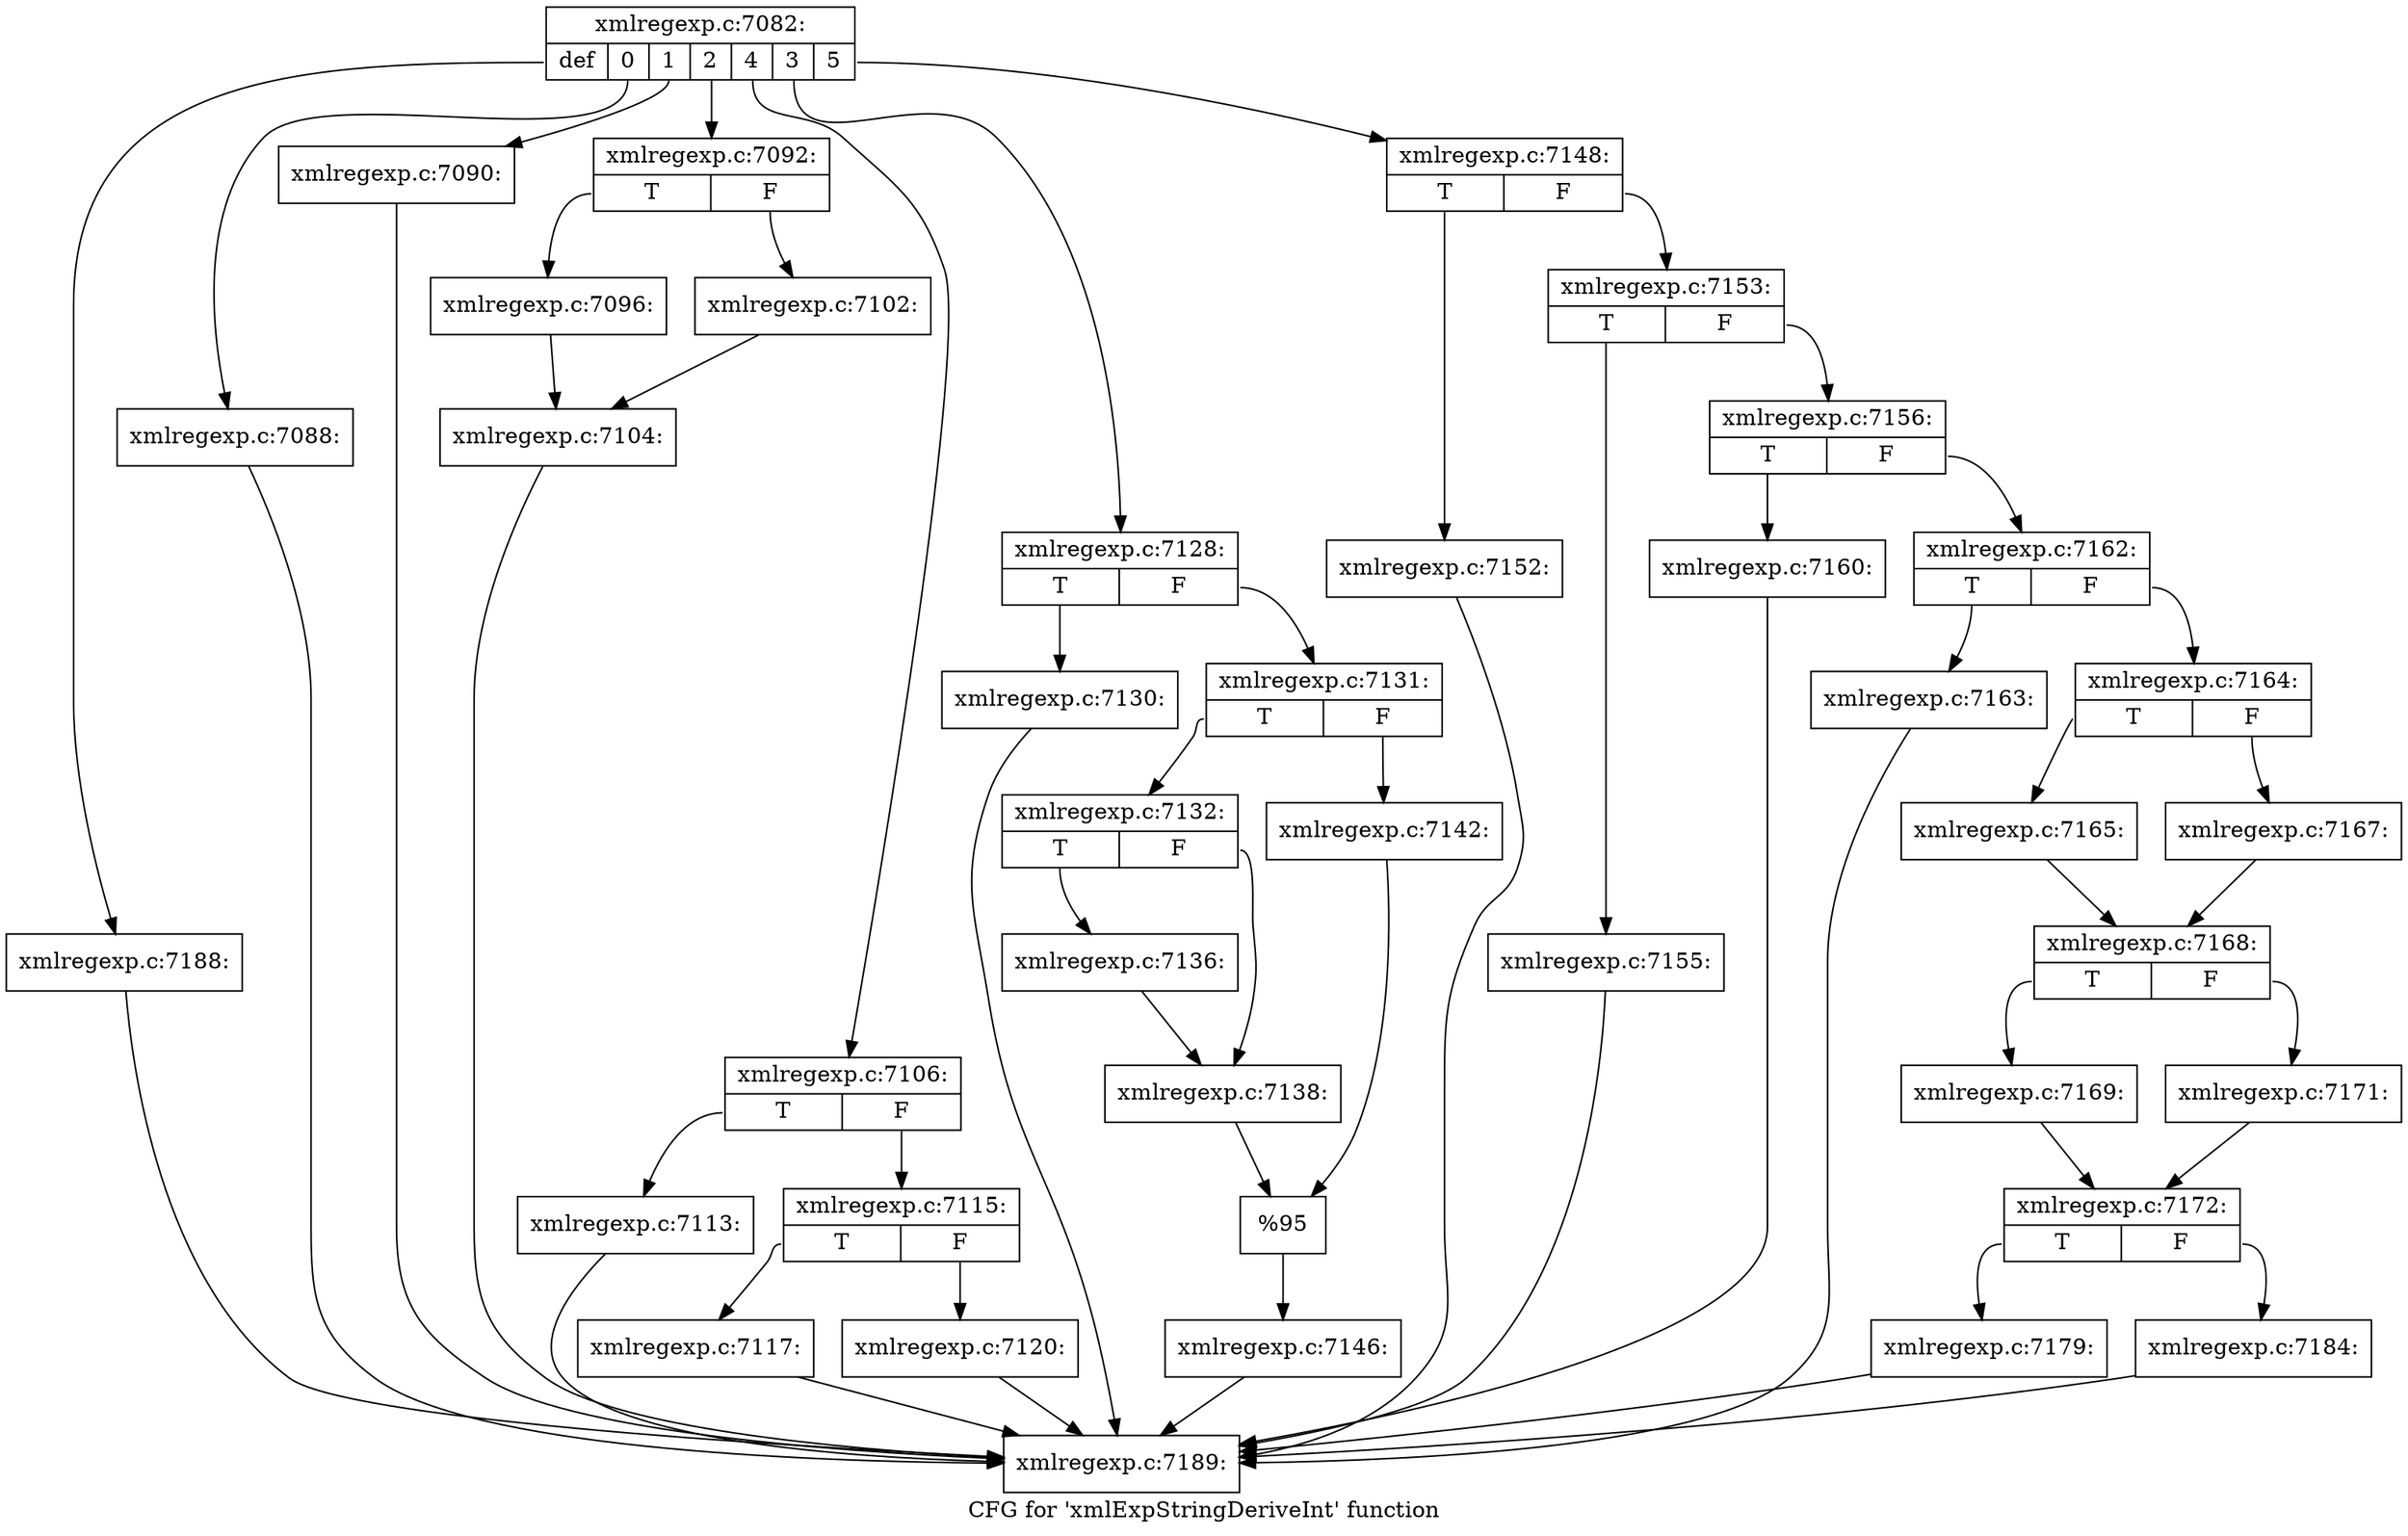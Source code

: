 digraph "CFG for 'xmlExpStringDeriveInt' function" {
	label="CFG for 'xmlExpStringDeriveInt' function";

	Node0x4513ac0 [shape=record,label="{xmlregexp.c:7082:|{<s0>def|<s1>0|<s2>1|<s3>2|<s4>4|<s5>3|<s6>5}}"];
	Node0x4513ac0:s0 -> Node0x451b020;
	Node0x4513ac0:s1 -> Node0x451b5d0;
	Node0x4513ac0:s2 -> Node0x451b7f0;
	Node0x4513ac0:s3 -> Node0x451ba10;
	Node0x4513ac0:s4 -> Node0x451c720;
	Node0x4513ac0:s5 -> Node0x451e950;
	Node0x4513ac0:s6 -> Node0x4521560;
	Node0x451b5d0 [shape=record,label="{xmlregexp.c:7088:}"];
	Node0x451b5d0 -> Node0x4512470;
	Node0x451b7f0 [shape=record,label="{xmlregexp.c:7090:}"];
	Node0x451b7f0 -> Node0x4512470;
	Node0x451ba10 [shape=record,label="{xmlregexp.c:7092:|{<s0>T|<s1>F}}"];
	Node0x451ba10:s0 -> Node0x451bb00;
	Node0x451ba10:s1 -> Node0x451bba0;
	Node0x451bb00 [shape=record,label="{xmlregexp.c:7096:}"];
	Node0x451bb00 -> Node0x451bb50;
	Node0x451bba0 [shape=record,label="{xmlregexp.c:7102:}"];
	Node0x451bba0 -> Node0x451bb50;
	Node0x451bb50 [shape=record,label="{xmlregexp.c:7104:}"];
	Node0x451bb50 -> Node0x4512470;
	Node0x451c720 [shape=record,label="{xmlregexp.c:7106:|{<s0>T|<s1>F}}"];
	Node0x451c720:s0 -> Node0x451d080;
	Node0x451c720:s1 -> Node0x451d0d0;
	Node0x451d080 [shape=record,label="{xmlregexp.c:7113:}"];
	Node0x451d080 -> Node0x4512470;
	Node0x451d0d0 [shape=record,label="{xmlregexp.c:7115:|{<s0>T|<s1>F}}"];
	Node0x451d0d0:s0 -> Node0x451dbb0;
	Node0x451d0d0:s1 -> Node0x451dc00;
	Node0x451dbb0 [shape=record,label="{xmlregexp.c:7117:}"];
	Node0x451dbb0 -> Node0x4512470;
	Node0x451dc00 [shape=record,label="{xmlregexp.c:7120:}"];
	Node0x451dc00 -> Node0x4512470;
	Node0x451e950 [shape=record,label="{xmlregexp.c:7128:|{<s0>T|<s1>F}}"];
	Node0x451e950:s0 -> Node0x451eef0;
	Node0x451e950:s1 -> Node0x451ef90;
	Node0x451eef0 [shape=record,label="{xmlregexp.c:7130:}"];
	Node0x451eef0 -> Node0x4512470;
	Node0x451ef90 [shape=record,label="{xmlregexp.c:7131:|{<s0>T|<s1>F}}"];
	Node0x451ef90:s0 -> Node0x451f490;
	Node0x451ef90:s1 -> Node0x451f530;
	Node0x451f490 [shape=record,label="{xmlregexp.c:7132:|{<s0>T|<s1>F}}"];
	Node0x451f490:s0 -> Node0x451f950;
	Node0x451f490:s1 -> Node0x451f9a0;
	Node0x451f950 [shape=record,label="{xmlregexp.c:7136:}"];
	Node0x451f950 -> Node0x451f9a0;
	Node0x451f9a0 [shape=record,label="{xmlregexp.c:7138:}"];
	Node0x451f9a0 -> Node0x451f4e0;
	Node0x451f530 [shape=record,label="{xmlregexp.c:7142:}"];
	Node0x451f530 -> Node0x451f4e0;
	Node0x451f4e0 [shape=record,label="{%95}"];
	Node0x451f4e0 -> Node0x451ef40;
	Node0x451ef40 [shape=record,label="{xmlregexp.c:7146:}"];
	Node0x451ef40 -> Node0x4512470;
	Node0x4521560 [shape=record,label="{xmlregexp.c:7148:|{<s0>T|<s1>F}}"];
	Node0x4521560:s0 -> Node0x4521f80;
	Node0x4521560:s1 -> Node0x4521fd0;
	Node0x4521f80 [shape=record,label="{xmlregexp.c:7152:}"];
	Node0x4521f80 -> Node0x4512470;
	Node0x4521fd0 [shape=record,label="{xmlregexp.c:7153:|{<s0>T|<s1>F}}"];
	Node0x4521fd0:s0 -> Node0x4522ba0;
	Node0x4521fd0:s1 -> Node0x4522bf0;
	Node0x4522ba0 [shape=record,label="{xmlregexp.c:7155:}"];
	Node0x4522ba0 -> Node0x4512470;
	Node0x4522bf0 [shape=record,label="{xmlregexp.c:7156:|{<s0>T|<s1>F}}"];
	Node0x4522bf0:s0 -> Node0x4523050;
	Node0x4522bf0:s1 -> Node0x45230a0;
	Node0x4523050 [shape=record,label="{xmlregexp.c:7160:}"];
	Node0x4523050 -> Node0x4512470;
	Node0x45230a0 [shape=record,label="{xmlregexp.c:7162:|{<s0>T|<s1>F}}"];
	Node0x45230a0:s0 -> Node0x45236c0;
	Node0x45230a0:s1 -> Node0x4523710;
	Node0x45236c0 [shape=record,label="{xmlregexp.c:7163:}"];
	Node0x45236c0 -> Node0x4512470;
	Node0x4523710 [shape=record,label="{xmlregexp.c:7164:|{<s0>T|<s1>F}}"];
	Node0x4523710:s0 -> Node0x4523e30;
	Node0x4523710:s1 -> Node0x4523ed0;
	Node0x4523e30 [shape=record,label="{xmlregexp.c:7165:}"];
	Node0x4523e30 -> Node0x4523e80;
	Node0x4523ed0 [shape=record,label="{xmlregexp.c:7167:}"];
	Node0x4523ed0 -> Node0x4523e80;
	Node0x4523e80 [shape=record,label="{xmlregexp.c:7168:|{<s0>T|<s1>F}}"];
	Node0x4523e80:s0 -> Node0x4524aa0;
	Node0x4523e80:s1 -> Node0x4524b40;
	Node0x4524aa0 [shape=record,label="{xmlregexp.c:7169:}"];
	Node0x4524aa0 -> Node0x4524af0;
	Node0x4524b40 [shape=record,label="{xmlregexp.c:7171:}"];
	Node0x4524b40 -> Node0x4524af0;
	Node0x4524af0 [shape=record,label="{xmlregexp.c:7172:|{<s0>T|<s1>F}}"];
	Node0x4524af0:s0 -> Node0x4526130;
	Node0x4524af0:s1 -> Node0x4526180;
	Node0x4526130 [shape=record,label="{xmlregexp.c:7179:}"];
	Node0x4526130 -> Node0x4512470;
	Node0x4526180 [shape=record,label="{xmlregexp.c:7184:}"];
	Node0x4526180 -> Node0x4512470;
	Node0x451b020 [shape=record,label="{xmlregexp.c:7188:}"];
	Node0x451b020 -> Node0x4512470;
	Node0x4512470 [shape=record,label="{xmlregexp.c:7189:}"];
}
